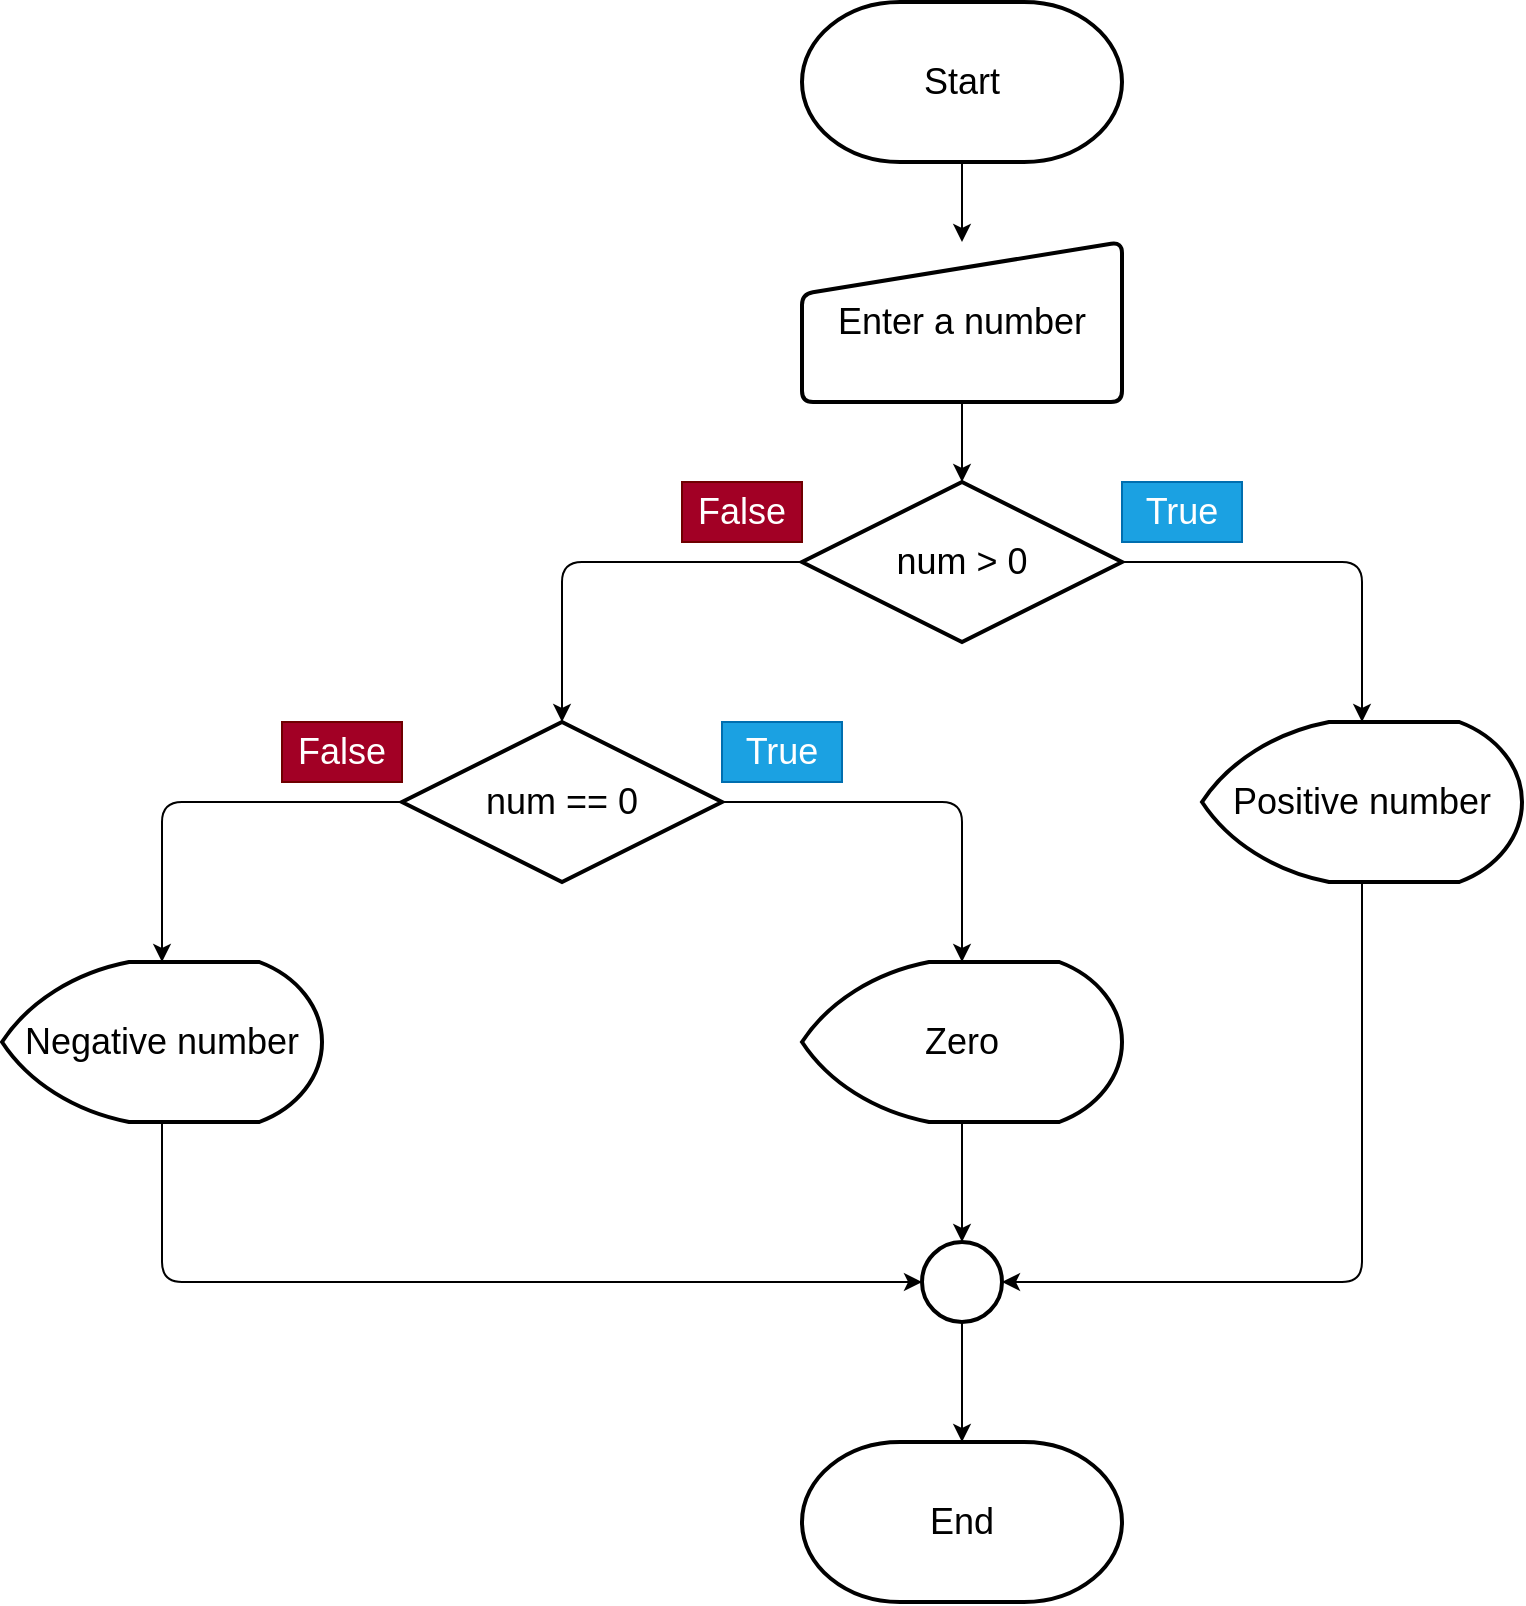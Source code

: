 <mxfile>
    <diagram id="Va1i4T5dR03RjB5_mAB0" name="Page-1">
        <mxGraphModel dx="2261" dy="971" grid="1" gridSize="10" guides="1" tooltips="1" connect="1" arrows="1" fold="1" page="0" pageScale="1" pageWidth="850" pageHeight="1100" math="0" shadow="0">
            <root>
                <mxCell id="0"/>
                <mxCell id="1" parent="0"/>
                <mxCell id="6" value="" style="edgeStyle=none;html=1;fontSize=18;" edge="1" parent="1" source="2" target="5">
                    <mxGeometry relative="1" as="geometry"/>
                </mxCell>
                <mxCell id="2" value="&lt;font style=&quot;font-size: 18px;&quot;&gt;Start&lt;/font&gt;" style="strokeWidth=2;html=1;shape=mxgraph.flowchart.terminator;whiteSpace=wrap;" vertex="1" parent="1">
                    <mxGeometry x="360" y="40" width="160" height="80" as="geometry"/>
                </mxCell>
                <mxCell id="3" value="&lt;font style=&quot;font-size: 18px;&quot;&gt;End&lt;br&gt;&lt;/font&gt;" style="strokeWidth=2;html=1;shape=mxgraph.flowchart.terminator;whiteSpace=wrap;" vertex="1" parent="1">
                    <mxGeometry x="360" y="760" width="160" height="80" as="geometry"/>
                </mxCell>
                <mxCell id="10" value="" style="edgeStyle=none;html=1;fontSize=18;" edge="1" parent="1" source="5" target="7">
                    <mxGeometry relative="1" as="geometry"/>
                </mxCell>
                <mxCell id="5" value="Enter a number" style="html=1;strokeWidth=2;shape=manualInput;whiteSpace=wrap;rounded=1;size=26;arcSize=11;fontSize=18;" vertex="1" parent="1">
                    <mxGeometry x="360" y="160" width="160" height="80" as="geometry"/>
                </mxCell>
                <mxCell id="9" value="" style="edgeStyle=none;html=1;fontSize=18;" edge="1" parent="1" source="7" target="8">
                    <mxGeometry relative="1" as="geometry">
                        <Array as="points">
                            <mxPoint x="640" y="320"/>
                        </Array>
                    </mxGeometry>
                </mxCell>
                <mxCell id="12" style="edgeStyle=none;html=1;entryX=0.5;entryY=0;entryDx=0;entryDy=0;entryPerimeter=0;fontSize=18;" edge="1" parent="1" source="7" target="11">
                    <mxGeometry relative="1" as="geometry">
                        <Array as="points">
                            <mxPoint x="240" y="320"/>
                        </Array>
                    </mxGeometry>
                </mxCell>
                <mxCell id="7" value="num &amp;gt; 0" style="strokeWidth=2;html=1;shape=mxgraph.flowchart.decision;whiteSpace=wrap;fontSize=18;" vertex="1" parent="1">
                    <mxGeometry x="360" y="280" width="160" height="80" as="geometry"/>
                </mxCell>
                <mxCell id="17" style="edgeStyle=none;html=1;fontSize=18;entryX=1;entryY=0.5;entryDx=0;entryDy=0;entryPerimeter=0;" edge="1" parent="1" source="8" target="18">
                    <mxGeometry relative="1" as="geometry">
                        <mxPoint x="480" y="640" as="targetPoint"/>
                        <Array as="points">
                            <mxPoint x="640" y="680"/>
                        </Array>
                    </mxGeometry>
                </mxCell>
                <mxCell id="8" value="Positive number" style="strokeWidth=2;html=1;shape=mxgraph.flowchart.display;whiteSpace=wrap;fontSize=18;" vertex="1" parent="1">
                    <mxGeometry x="560" y="400" width="160" height="80" as="geometry"/>
                </mxCell>
                <mxCell id="14" style="edgeStyle=none;html=1;entryX=0.5;entryY=0;entryDx=0;entryDy=0;entryPerimeter=0;fontSize=18;" edge="1" parent="1" source="11" target="13">
                    <mxGeometry relative="1" as="geometry">
                        <Array as="points">
                            <mxPoint x="440" y="440"/>
                        </Array>
                    </mxGeometry>
                </mxCell>
                <mxCell id="22" style="edgeStyle=none;html=1;entryX=0.5;entryY=0;entryDx=0;entryDy=0;entryPerimeter=0;fontSize=18;" edge="1" parent="1" source="11" target="20">
                    <mxGeometry relative="1" as="geometry">
                        <Array as="points">
                            <mxPoint x="40" y="440"/>
                        </Array>
                    </mxGeometry>
                </mxCell>
                <mxCell id="11" value="num == 0" style="strokeWidth=2;html=1;shape=mxgraph.flowchart.decision;whiteSpace=wrap;fontSize=18;" vertex="1" parent="1">
                    <mxGeometry x="160" y="400" width="160" height="80" as="geometry"/>
                </mxCell>
                <mxCell id="21" value="" style="edgeStyle=none;html=1;fontSize=18;" edge="1" parent="1" source="13" target="18">
                    <mxGeometry relative="1" as="geometry"/>
                </mxCell>
                <mxCell id="13" value="Zero" style="strokeWidth=2;html=1;shape=mxgraph.flowchart.display;whiteSpace=wrap;fontSize=18;" vertex="1" parent="1">
                    <mxGeometry x="360" y="520" width="160" height="80" as="geometry"/>
                </mxCell>
                <mxCell id="19" style="edgeStyle=none;html=1;entryX=0.5;entryY=0;entryDx=0;entryDy=0;entryPerimeter=0;fontSize=18;" edge="1" parent="1" source="18" target="3">
                    <mxGeometry relative="1" as="geometry"/>
                </mxCell>
                <mxCell id="18" value="" style="strokeWidth=2;html=1;shape=mxgraph.flowchart.start_2;whiteSpace=wrap;fontSize=18;" vertex="1" parent="1">
                    <mxGeometry x="420" y="660" width="40" height="40" as="geometry"/>
                </mxCell>
                <mxCell id="23" style="edgeStyle=none;html=1;entryX=0;entryY=0.5;entryDx=0;entryDy=0;entryPerimeter=0;fontSize=18;" edge="1" parent="1" source="20" target="18">
                    <mxGeometry relative="1" as="geometry">
                        <Array as="points">
                            <mxPoint x="40" y="680"/>
                        </Array>
                    </mxGeometry>
                </mxCell>
                <mxCell id="20" value="Negative number" style="strokeWidth=2;html=1;shape=mxgraph.flowchart.display;whiteSpace=wrap;fontSize=18;" vertex="1" parent="1">
                    <mxGeometry x="-40" y="520" width="160" height="80" as="geometry"/>
                </mxCell>
                <mxCell id="24" value="True" style="text;html=1;strokeColor=#006EAF;fillColor=#1ba1e2;align=center;verticalAlign=middle;whiteSpace=wrap;rounded=0;fontSize=18;fontColor=#ffffff;" vertex="1" parent="1">
                    <mxGeometry x="520" y="280" width="60" height="30" as="geometry"/>
                </mxCell>
                <mxCell id="25" value="True" style="text;html=1;strokeColor=#006EAF;fillColor=#1ba1e2;align=center;verticalAlign=middle;whiteSpace=wrap;rounded=0;fontSize=18;fontColor=#ffffff;" vertex="1" parent="1">
                    <mxGeometry x="320" y="400" width="60" height="30" as="geometry"/>
                </mxCell>
                <mxCell id="26" value="False" style="text;html=1;strokeColor=#6F0000;fillColor=#a20025;align=center;verticalAlign=middle;whiteSpace=wrap;rounded=0;fontSize=18;fontColor=#ffffff;" vertex="1" parent="1">
                    <mxGeometry x="300" y="280" width="60" height="30" as="geometry"/>
                </mxCell>
                <mxCell id="27" value="False" style="text;html=1;strokeColor=#6F0000;fillColor=#a20025;align=center;verticalAlign=middle;whiteSpace=wrap;rounded=0;fontSize=18;fontColor=#ffffff;" vertex="1" parent="1">
                    <mxGeometry x="100" y="400" width="60" height="30" as="geometry"/>
                </mxCell>
            </root>
        </mxGraphModel>
    </diagram>
</mxfile>